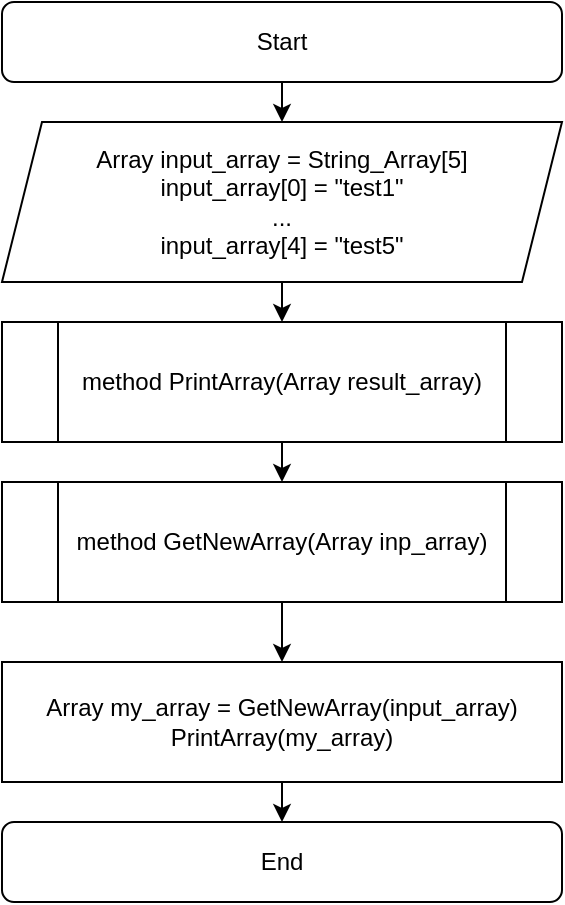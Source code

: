 <mxfile version="20.3.0" type="device" pages="3"><diagram id="C5RBs43oDa-KdzZeNtuy" name="Общая схема"><mxGraphModel dx="1426" dy="791" grid="1" gridSize="10" guides="1" tooltips="1" connect="1" arrows="1" fold="1" page="1" pageScale="1" pageWidth="827" pageHeight="1169" math="0" shadow="0"><root><mxCell id="WIyWlLk6GJQsqaUBKTNV-0"/><mxCell id="WIyWlLk6GJQsqaUBKTNV-1" parent="WIyWlLk6GJQsqaUBKTNV-0"/><mxCell id="A15nkjYv9rv7jisVu76l-2" style="edgeStyle=orthogonalEdgeStyle;rounded=0;orthogonalLoop=1;jettySize=auto;html=1;exitX=0.5;exitY=1;exitDx=0;exitDy=0;entryX=0.5;entryY=0;entryDx=0;entryDy=0;" edge="1" parent="WIyWlLk6GJQsqaUBKTNV-1" source="A15nkjYv9rv7jisVu76l-0" target="A15nkjYv9rv7jisVu76l-1"><mxGeometry relative="1" as="geometry"/></mxCell><mxCell id="A15nkjYv9rv7jisVu76l-0" value="Start" style="rounded=1;whiteSpace=wrap;html=1;" vertex="1" parent="WIyWlLk6GJQsqaUBKTNV-1"><mxGeometry x="280" y="50" width="280" height="40" as="geometry"/></mxCell><mxCell id="A15nkjYv9rv7jisVu76l-4" style="edgeStyle=orthogonalEdgeStyle;rounded=0;orthogonalLoop=1;jettySize=auto;html=1;exitX=0.5;exitY=1;exitDx=0;exitDy=0;entryX=0.5;entryY=0;entryDx=0;entryDy=0;" edge="1" parent="WIyWlLk6GJQsqaUBKTNV-1" source="A15nkjYv9rv7jisVu76l-1" target="A15nkjYv9rv7jisVu76l-3"><mxGeometry relative="1" as="geometry"/></mxCell><mxCell id="A15nkjYv9rv7jisVu76l-1" value="Array input_array = String_Array[5]&lt;br&gt;input_array[0] = &quot;test1&quot;&lt;br&gt;...&lt;br&gt;input_array[4] = &quot;test5&quot;" style="shape=parallelogram;perimeter=parallelogramPerimeter;whiteSpace=wrap;html=1;fixedSize=1;" vertex="1" parent="WIyWlLk6GJQsqaUBKTNV-1"><mxGeometry x="280" y="110" width="280" height="80" as="geometry"/></mxCell><mxCell id="A15nkjYv9rv7jisVu76l-6" style="edgeStyle=orthogonalEdgeStyle;rounded=0;orthogonalLoop=1;jettySize=auto;html=1;exitX=0.5;exitY=1;exitDx=0;exitDy=0;entryX=0.5;entryY=0;entryDx=0;entryDy=0;" edge="1" parent="WIyWlLk6GJQsqaUBKTNV-1" source="A15nkjYv9rv7jisVu76l-3" target="A15nkjYv9rv7jisVu76l-5"><mxGeometry relative="1" as="geometry"/></mxCell><mxCell id="A15nkjYv9rv7jisVu76l-3" value="method PrintArray(Array result_array)" style="shape=process;whiteSpace=wrap;html=1;backgroundOutline=1;" vertex="1" parent="WIyWlLk6GJQsqaUBKTNV-1"><mxGeometry x="280" y="210" width="280" height="60" as="geometry"/></mxCell><mxCell id="A15nkjYv9rv7jisVu76l-8" style="edgeStyle=orthogonalEdgeStyle;rounded=0;orthogonalLoop=1;jettySize=auto;html=1;exitX=0.5;exitY=1;exitDx=0;exitDy=0;entryX=0.5;entryY=0;entryDx=0;entryDy=0;" edge="1" parent="WIyWlLk6GJQsqaUBKTNV-1" source="A15nkjYv9rv7jisVu76l-5" target="A15nkjYv9rv7jisVu76l-7"><mxGeometry relative="1" as="geometry"/></mxCell><mxCell id="A15nkjYv9rv7jisVu76l-5" value="method GetNewArray(Array inp_array)" style="shape=process;whiteSpace=wrap;html=1;backgroundOutline=1;" vertex="1" parent="WIyWlLk6GJQsqaUBKTNV-1"><mxGeometry x="280" y="290" width="280" height="60" as="geometry"/></mxCell><mxCell id="A15nkjYv9rv7jisVu76l-10" style="edgeStyle=orthogonalEdgeStyle;rounded=0;orthogonalLoop=1;jettySize=auto;html=1;exitX=0.5;exitY=1;exitDx=0;exitDy=0;entryX=0.5;entryY=0;entryDx=0;entryDy=0;" edge="1" parent="WIyWlLk6GJQsqaUBKTNV-1" source="A15nkjYv9rv7jisVu76l-7" target="A15nkjYv9rv7jisVu76l-9"><mxGeometry relative="1" as="geometry"/></mxCell><mxCell id="A15nkjYv9rv7jisVu76l-7" value="Array my_array = GetNewArray(input_array)&lt;br&gt;PrintArray(my_array)" style="rounded=0;whiteSpace=wrap;html=1;" vertex="1" parent="WIyWlLk6GJQsqaUBKTNV-1"><mxGeometry x="280" y="380" width="280" height="60" as="geometry"/></mxCell><mxCell id="A15nkjYv9rv7jisVu76l-9" value="End" style="rounded=1;whiteSpace=wrap;html=1;" vertex="1" parent="WIyWlLk6GJQsqaUBKTNV-1"><mxGeometry x="280" y="460" width="280" height="40" as="geometry"/></mxCell></root></mxGraphModel></diagram><diagram id="oHGj1dCNbHnKYcbTjm5K" name="Метод PrintArray"><mxGraphModel dx="1426" dy="791" grid="1" gridSize="10" guides="1" tooltips="1" connect="1" arrows="1" fold="1" page="1" pageScale="1" pageWidth="827" pageHeight="1169" math="0" shadow="0"><root><mxCell id="0"/><mxCell id="1" parent="0"/><mxCell id="DfXMgQsyq-qdYJ81PMsU-3" style="edgeStyle=orthogonalEdgeStyle;rounded=0;orthogonalLoop=1;jettySize=auto;html=1;exitX=0.5;exitY=1;exitDx=0;exitDy=0;entryX=0.5;entryY=0;entryDx=0;entryDy=0;" edge="1" parent="1" source="DfXMgQsyq-qdYJ81PMsU-1" target="DfXMgQsyq-qdYJ81PMsU-2"><mxGeometry relative="1" as="geometry"/></mxCell><mxCell id="DfXMgQsyq-qdYJ81PMsU-1" value="Start" style="rounded=1;whiteSpace=wrap;html=1;" vertex="1" parent="1"><mxGeometry x="280" y="50" width="280" height="40" as="geometry"/></mxCell><mxCell id="DfXMgQsyq-qdYJ81PMsU-5" style="edgeStyle=orthogonalEdgeStyle;rounded=0;orthogonalLoop=1;jettySize=auto;html=1;exitX=0.5;exitY=1;exitDx=0;exitDy=0;entryX=0.5;entryY=0;entryDx=0;entryDy=0;" edge="1" parent="1" source="DfXMgQsyq-qdYJ81PMsU-2" target="DfXMgQsyq-qdYJ81PMsU-4"><mxGeometry relative="1" as="geometry"/></mxCell><mxCell id="DfXMgQsyq-qdYJ81PMsU-2" value="Input param -&amp;gt; result_array Array String" style="shape=parallelogram;perimeter=parallelogramPerimeter;whiteSpace=wrap;html=1;fixedSize=1;" vertex="1" parent="1"><mxGeometry x="280" y="110" width="280" height="30" as="geometry"/></mxCell><mxCell id="DfXMgQsyq-qdYJ81PMsU-7" style="edgeStyle=orthogonalEdgeStyle;rounded=0;orthogonalLoop=1;jettySize=auto;html=1;exitX=0.5;exitY=1;exitDx=0;exitDy=0;entryX=0.5;entryY=0;entryDx=0;entryDy=0;" edge="1" parent="1" source="DfXMgQsyq-qdYJ81PMsU-4" target="DfXMgQsyq-qdYJ81PMsU-6"><mxGeometry relative="1" as="geometry"/></mxCell><mxCell id="DfXMgQsyq-qdYJ81PMsU-9" style="edgeStyle=orthogonalEdgeStyle;rounded=0;orthogonalLoop=1;jettySize=auto;html=1;exitX=0;exitY=0.5;exitDx=0;exitDy=0;entryX=0.5;entryY=0;entryDx=0;entryDy=0;" edge="1" parent="1" source="DfXMgQsyq-qdYJ81PMsU-4" target="DfXMgQsyq-qdYJ81PMsU-10"><mxGeometry relative="1" as="geometry"><mxPoint x="420" y="460" as="targetPoint"/><Array as="points"><mxPoint x="285" y="205"/><mxPoint x="285" y="370"/><mxPoint x="420" y="370"/></Array></mxGeometry></mxCell><mxCell id="DfXMgQsyq-qdYJ81PMsU-4" value="for i = 0; i &amp;lt; result_array.length; i++" style="rhombus;whiteSpace=wrap;html=1;" vertex="1" parent="1"><mxGeometry x="305" y="160" width="230" height="90" as="geometry"/></mxCell><mxCell id="DfXMgQsyq-qdYJ81PMsU-8" style="edgeStyle=orthogonalEdgeStyle;rounded=0;orthogonalLoop=1;jettySize=auto;html=1;exitX=0.5;exitY=1;exitDx=0;exitDy=0;entryX=1;entryY=0.5;entryDx=0;entryDy=0;" edge="1" parent="1" source="DfXMgQsyq-qdYJ81PMsU-6" target="DfXMgQsyq-qdYJ81PMsU-4"><mxGeometry relative="1" as="geometry"><Array as="points"><mxPoint x="420" y="350"/><mxPoint x="555" y="350"/><mxPoint x="555" y="205"/></Array></mxGeometry></mxCell><mxCell id="DfXMgQsyq-qdYJ81PMsU-6" value="print result_array[i]" style="shape=parallelogram;perimeter=parallelogramPerimeter;whiteSpace=wrap;html=1;fixedSize=1;" vertex="1" parent="1"><mxGeometry x="300" y="270" width="240" height="60" as="geometry"/></mxCell><mxCell id="DfXMgQsyq-qdYJ81PMsU-10" value="End" style="rounded=1;whiteSpace=wrap;html=1;" vertex="1" parent="1"><mxGeometry x="280" y="390" width="280" height="40" as="geometry"/></mxCell></root></mxGraphModel></diagram><diagram id="qcUTOI1WWHXYqcf62w-2" name="Метод GetNewArray"><mxGraphModel dx="1426" dy="791" grid="1" gridSize="10" guides="1" tooltips="1" connect="1" arrows="1" fold="1" page="1" pageScale="1" pageWidth="827" pageHeight="1169" math="0" shadow="0"><root><mxCell id="0"/><mxCell id="1" parent="0"/><mxCell id="KXtPSFFOPIeWutPyBSb3-2" style="edgeStyle=orthogonalEdgeStyle;rounded=0;orthogonalLoop=1;jettySize=auto;html=1;exitX=0.5;exitY=1;exitDx=0;exitDy=0;entryX=0.5;entryY=0;entryDx=0;entryDy=0;" edge="1" parent="1" source="D5lGEKGVr2Qa4kkrFYbP-1" target="KXtPSFFOPIeWutPyBSb3-1"><mxGeometry relative="1" as="geometry"/></mxCell><mxCell id="D5lGEKGVr2Qa4kkrFYbP-1" value="Start" style="rounded=1;whiteSpace=wrap;html=1;" vertex="1" parent="1"><mxGeometry x="280" y="50" width="280" height="40" as="geometry"/></mxCell><mxCell id="KXtPSFFOPIeWutPyBSb3-4" style="edgeStyle=orthogonalEdgeStyle;rounded=0;orthogonalLoop=1;jettySize=auto;html=1;exitX=0.5;exitY=1;exitDx=0;exitDy=0;entryX=0.5;entryY=0;entryDx=0;entryDy=0;" edge="1" parent="1" source="KXtPSFFOPIeWutPyBSb3-1" target="KXtPSFFOPIeWutPyBSb3-3"><mxGeometry relative="1" as="geometry"/></mxCell><mxCell id="KXtPSFFOPIeWutPyBSb3-1" value="Input param -&amp;gt; in_array Array String" style="shape=parallelogram;perimeter=parallelogramPerimeter;whiteSpace=wrap;html=1;fixedSize=1;" vertex="1" parent="1"><mxGeometry x="280" y="110" width="280" height="30" as="geometry"/></mxCell><mxCell id="jeJNM2EOY_-BqDUhaxL_-2" style="edgeStyle=orthogonalEdgeStyle;rounded=0;orthogonalLoop=1;jettySize=auto;html=1;exitX=0.5;exitY=1;exitDx=0;exitDy=0;entryX=0.5;entryY=0;entryDx=0;entryDy=0;" edge="1" parent="1" source="KXtPSFFOPIeWutPyBSb3-3" target="jeJNM2EOY_-BqDUhaxL_-1"><mxGeometry relative="1" as="geometry"/></mxCell><mxCell id="KXtPSFFOPIeWutPyBSb3-3" value="new_array Array String = in_array.length" style="rounded=0;whiteSpace=wrap;html=1;" vertex="1" parent="1"><mxGeometry x="280" y="160" width="280" height="30" as="geometry"/></mxCell><mxCell id="jeJNM2EOY_-BqDUhaxL_-5" style="edgeStyle=orthogonalEdgeStyle;rounded=0;orthogonalLoop=1;jettySize=auto;html=1;exitX=0.5;exitY=1;exitDx=0;exitDy=0;entryX=0.5;entryY=0;entryDx=0;entryDy=0;" edge="1" parent="1" source="jeJNM2EOY_-BqDUhaxL_-1" target="jeJNM2EOY_-BqDUhaxL_-4"><mxGeometry relative="1" as="geometry"/></mxCell><mxCell id="jeJNM2EOY_-BqDUhaxL_-14" style="edgeStyle=orthogonalEdgeStyle;rounded=0;orthogonalLoop=1;jettySize=auto;html=1;exitX=0;exitY=0.5;exitDx=0;exitDy=0;entryX=0;entryY=0.5;entryDx=0;entryDy=0;" edge="1" parent="1" source="jeJNM2EOY_-BqDUhaxL_-1" target="jeJNM2EOY_-BqDUhaxL_-13"><mxGeometry relative="1" as="geometry"><Array as="points"><mxPoint x="230" y="255"/><mxPoint x="230" y="535"/></Array></mxGeometry></mxCell><mxCell id="jeJNM2EOY_-BqDUhaxL_-1" value="for i = 0; i &amp;lt; in_array.length; i++" style="rhombus;whiteSpace=wrap;html=1;" vertex="1" parent="1"><mxGeometry x="305" y="210" width="230" height="90" as="geometry"/></mxCell><mxCell id="jeJNM2EOY_-BqDUhaxL_-9" style="edgeStyle=orthogonalEdgeStyle;rounded=0;orthogonalLoop=1;jettySize=auto;html=1;exitX=0.5;exitY=1;exitDx=0;exitDy=0;entryX=0.5;entryY=0;entryDx=0;entryDy=0;" edge="1" parent="1" source="jeJNM2EOY_-BqDUhaxL_-4" target="jeJNM2EOY_-BqDUhaxL_-7"><mxGeometry relative="1" as="geometry"/></mxCell><mxCell id="jeJNM2EOY_-BqDUhaxL_-10" value="YES" style="edgeLabel;html=1;align=center;verticalAlign=middle;resizable=0;points=[];" vertex="1" connectable="0" parent="jeJNM2EOY_-BqDUhaxL_-9"><mxGeometry x="-0.086" y="1" relative="1" as="geometry"><mxPoint as="offset"/></mxGeometry></mxCell><mxCell id="jeJNM2EOY_-BqDUhaxL_-12" value="NO" style="edgeStyle=orthogonalEdgeStyle;rounded=0;orthogonalLoop=1;jettySize=auto;html=1;exitX=1;exitY=0.5;exitDx=0;exitDy=0;entryX=1;entryY=0.5;entryDx=0;entryDy=0;" edge="1" parent="1" source="jeJNM2EOY_-BqDUhaxL_-4" target="jeJNM2EOY_-BqDUhaxL_-1"><mxGeometry relative="1" as="geometry"><Array as="points"><mxPoint x="560" y="365"/><mxPoint x="560" y="255"/></Array></mxGeometry></mxCell><mxCell id="jeJNM2EOY_-BqDUhaxL_-4" value="if in_array[i].length &amp;lt;= 3" style="rhombus;whiteSpace=wrap;html=1;" vertex="1" parent="1"><mxGeometry x="305" y="320" width="230" height="90" as="geometry"/></mxCell><mxCell id="jeJNM2EOY_-BqDUhaxL_-7" value="new_array[i] = in_array[i]" style="rounded=0;whiteSpace=wrap;html=1;" vertex="1" parent="1"><mxGeometry x="280" y="460" width="280" height="30" as="geometry"/></mxCell><mxCell id="jeJNM2EOY_-BqDUhaxL_-16" style="edgeStyle=orthogonalEdgeStyle;rounded=0;orthogonalLoop=1;jettySize=auto;html=1;exitX=0.5;exitY=1;exitDx=0;exitDy=0;entryX=0.5;entryY=0;entryDx=0;entryDy=0;" edge="1" parent="1" source="jeJNM2EOY_-BqDUhaxL_-13" target="jeJNM2EOY_-BqDUhaxL_-15"><mxGeometry relative="1" as="geometry"/></mxCell><mxCell id="jeJNM2EOY_-BqDUhaxL_-13" value="new_array.ClearEmptyElement" style="rounded=0;whiteSpace=wrap;html=1;" vertex="1" parent="1"><mxGeometry x="280" y="520" width="280" height="30" as="geometry"/></mxCell><mxCell id="jeJNM2EOY_-BqDUhaxL_-18" style="edgeStyle=orthogonalEdgeStyle;rounded=0;orthogonalLoop=1;jettySize=auto;html=1;exitX=0.5;exitY=1;exitDx=0;exitDy=0;entryX=0.5;entryY=0;entryDx=0;entryDy=0;" edge="1" parent="1" source="jeJNM2EOY_-BqDUhaxL_-15" target="jeJNM2EOY_-BqDUhaxL_-17"><mxGeometry relative="1" as="geometry"/></mxCell><mxCell id="jeJNM2EOY_-BqDUhaxL_-15" value="return new_array" style="shape=parallelogram;perimeter=parallelogramPerimeter;whiteSpace=wrap;html=1;fixedSize=1;" vertex="1" parent="1"><mxGeometry x="280" y="580" width="280" height="30" as="geometry"/></mxCell><mxCell id="jeJNM2EOY_-BqDUhaxL_-17" value="End" style="rounded=1;whiteSpace=wrap;html=1;" vertex="1" parent="1"><mxGeometry x="280" y="630" width="280" height="40" as="geometry"/></mxCell></root></mxGraphModel></diagram></mxfile>